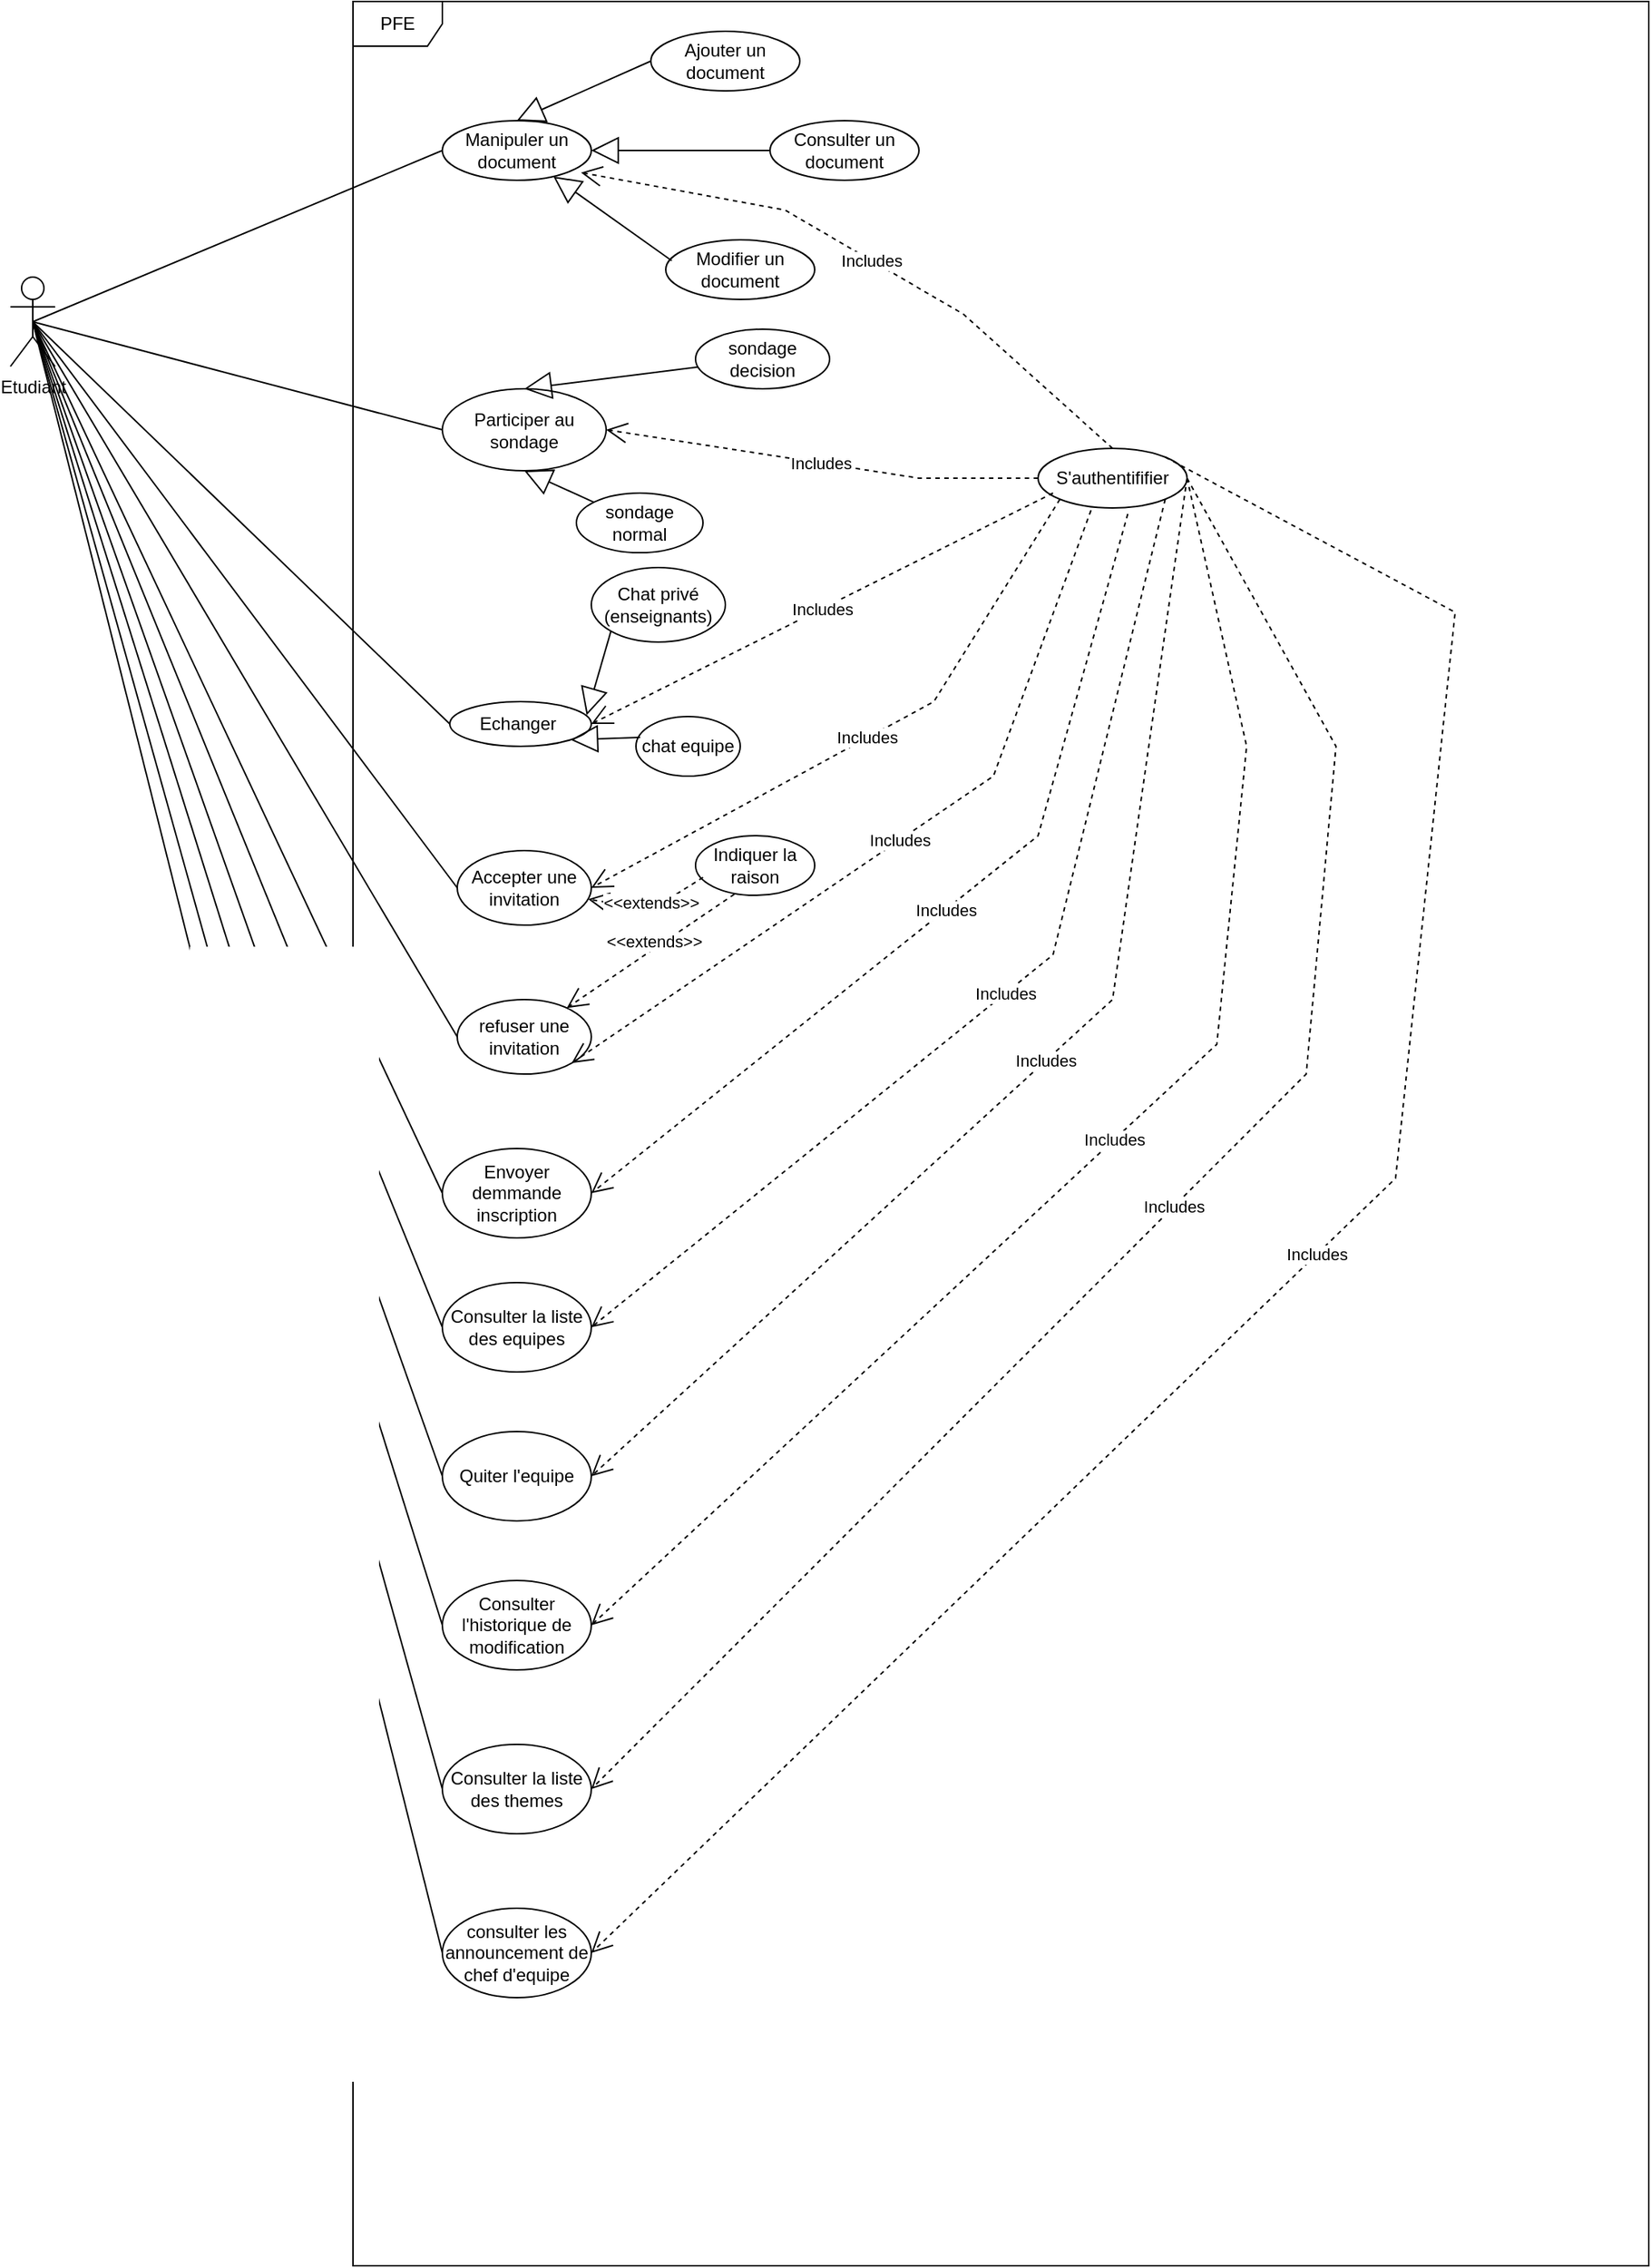 <mxfile version="16.6.6" type="github">
  <diagram id="s4mfNOLRqY41mMV1RwYY" name="Page-1">
    <mxGraphModel dx="700" dy="382" grid="1" gridSize="10" guides="1" tooltips="1" connect="1" arrows="1" fold="1" page="1" pageScale="1" pageWidth="827" pageHeight="1169" math="0" shadow="0">
      <root>
        <mxCell id="0" />
        <mxCell id="1" parent="0" />
        <mxCell id="ncF-Bivbpp6cTjjEdOAr-46" value="PFE" style="shape=umlFrame;whiteSpace=wrap;html=1;" parent="1" vertex="1">
          <mxGeometry x="420" y="40" width="870" height="1520" as="geometry" />
        </mxCell>
        <mxCell id="ncF-Bivbpp6cTjjEdOAr-1" value="Etudiant" style="shape=umlActor;verticalLabelPosition=bottom;verticalAlign=top;html=1;outlineConnect=0;" parent="1" vertex="1">
          <mxGeometry x="190" y="225" width="30" height="60" as="geometry" />
        </mxCell>
        <mxCell id="ncF-Bivbpp6cTjjEdOAr-3" value="S&#39;authentififier" style="ellipse;whiteSpace=wrap;html=1;" parent="1" vertex="1">
          <mxGeometry x="880" y="340" width="100" height="40" as="geometry" />
        </mxCell>
        <mxCell id="ncF-Bivbpp6cTjjEdOAr-5" value="Ajouter un document" style="ellipse;whiteSpace=wrap;html=1;" parent="1" vertex="1">
          <mxGeometry x="620" y="60" width="100" height="40" as="geometry" />
        </mxCell>
        <mxCell id="ncF-Bivbpp6cTjjEdOAr-8" value="Consulter un document" style="ellipse;whiteSpace=wrap;html=1;" parent="1" vertex="1">
          <mxGeometry x="700" y="120" width="100" height="40" as="geometry" />
        </mxCell>
        <mxCell id="6tH1deuUzwrDHD2pdTrn-14" style="edgeStyle=orthogonalEdgeStyle;rounded=0;orthogonalLoop=1;jettySize=auto;html=1;exitX=1;exitY=0;exitDx=0;exitDy=0;entryX=0.31;entryY=0.116;entryDx=0;entryDy=0;entryPerimeter=0;" edge="1" parent="1" source="ncF-Bivbpp6cTjjEdOAr-9" target="ncF-Bivbpp6cTjjEdOAr-46">
          <mxGeometry relative="1" as="geometry" />
        </mxCell>
        <mxCell id="ncF-Bivbpp6cTjjEdOAr-9" value="Modifier un document" style="ellipse;whiteSpace=wrap;html=1;" parent="1" vertex="1">
          <mxGeometry x="630" y="200" width="100" height="40" as="geometry" />
        </mxCell>
        <mxCell id="ncF-Bivbpp6cTjjEdOAr-11" value="Manipuler un document" style="ellipse;whiteSpace=wrap;html=1;" parent="1" vertex="1">
          <mxGeometry x="480" y="120" width="100" height="40" as="geometry" />
        </mxCell>
        <mxCell id="ncF-Bivbpp6cTjjEdOAr-13" value="" style="endArrow=block;endSize=16;endFill=0;html=1;rounded=0;entryX=1;entryY=0.5;entryDx=0;entryDy=0;" parent="1" source="ncF-Bivbpp6cTjjEdOAr-8" target="ncF-Bivbpp6cTjjEdOAr-11" edge="1">
          <mxGeometry width="160" relative="1" as="geometry">
            <mxPoint x="700" y="65" as="sourcePoint" />
            <mxPoint x="700" y="65" as="targetPoint" />
            <Array as="points" />
          </mxGeometry>
        </mxCell>
        <mxCell id="ncF-Bivbpp6cTjjEdOAr-14" value="" style="endArrow=block;endSize=16;endFill=0;html=1;rounded=0;exitX=0.04;exitY=0.35;exitDx=0;exitDy=0;exitPerimeter=0;" parent="1" source="ncF-Bivbpp6cTjjEdOAr-9" target="ncF-Bivbpp6cTjjEdOAr-11" edge="1">
          <mxGeometry x="-0.012" y="1" width="160" relative="1" as="geometry">
            <mxPoint x="690" y="295" as="sourcePoint" />
            <mxPoint x="850" y="295" as="targetPoint" />
            <Array as="points" />
            <mxPoint as="offset" />
          </mxGeometry>
        </mxCell>
        <mxCell id="ncF-Bivbpp6cTjjEdOAr-15" value="" style="endArrow=block;endSize=16;endFill=0;html=1;rounded=0;entryX=0.5;entryY=0;entryDx=0;entryDy=0;exitX=0;exitY=0.5;exitDx=0;exitDy=0;" parent="1" source="ncF-Bivbpp6cTjjEdOAr-5" target="ncF-Bivbpp6cTjjEdOAr-11" edge="1">
          <mxGeometry x="-0.318" y="3" width="160" relative="1" as="geometry">
            <mxPoint x="710" y="195" as="sourcePoint" />
            <mxPoint x="870" y="195" as="targetPoint" />
            <Array as="points" />
            <mxPoint as="offset" />
          </mxGeometry>
        </mxCell>
        <mxCell id="ncF-Bivbpp6cTjjEdOAr-17" value="Includes" style="endArrow=open;endSize=12;dashed=1;html=1;rounded=0;exitX=0.5;exitY=0;exitDx=0;exitDy=0;entryX=0.931;entryY=0.871;entryDx=0;entryDy=0;entryPerimeter=0;" parent="1" source="ncF-Bivbpp6cTjjEdOAr-3" target="ncF-Bivbpp6cTjjEdOAr-11" edge="1">
          <mxGeometry width="160" relative="1" as="geometry">
            <mxPoint x="600" y="145" as="sourcePoint" />
            <mxPoint x="760" y="145" as="targetPoint" />
            <Array as="points">
              <mxPoint x="830" y="250" />
              <mxPoint x="710" y="180" />
            </Array>
          </mxGeometry>
        </mxCell>
        <mxCell id="ncF-Bivbpp6cTjjEdOAr-19" value="Participer au sondage" style="ellipse;whiteSpace=wrap;html=1;" parent="1" vertex="1">
          <mxGeometry x="480" y="300" width="110" height="55" as="geometry" />
        </mxCell>
        <mxCell id="ncF-Bivbpp6cTjjEdOAr-20" value="Echanger&amp;nbsp;" style="ellipse;whiteSpace=wrap;html=1;" parent="1" vertex="1">
          <mxGeometry x="485" y="510" width="95" height="30" as="geometry" />
        </mxCell>
        <mxCell id="ncF-Bivbpp6cTjjEdOAr-22" value="&lt;div&gt;&lt;span&gt;Chat privé&lt;/span&gt;&lt;/div&gt;&lt;div&gt;&lt;span&gt;(enseignants)&lt;/span&gt;&lt;/div&gt;" style="ellipse;whiteSpace=wrap;html=1;" parent="1" vertex="1">
          <mxGeometry x="580" y="420" width="90" height="50" as="geometry" />
        </mxCell>
        <mxCell id="ncF-Bivbpp6cTjjEdOAr-23" value="" style="endArrow=block;endSize=16;endFill=0;html=1;rounded=0;exitX=0;exitY=1;exitDx=0;exitDy=0;entryX=0.967;entryY=0.306;entryDx=0;entryDy=0;entryPerimeter=0;" parent="1" source="ncF-Bivbpp6cTjjEdOAr-22" target="ncF-Bivbpp6cTjjEdOAr-20" edge="1">
          <mxGeometry width="160" relative="1" as="geometry">
            <mxPoint x="721.43" y="416.43" as="sourcePoint" />
            <mxPoint x="620" y="349" as="targetPoint" />
            <Array as="points" />
          </mxGeometry>
        </mxCell>
        <mxCell id="ncF-Bivbpp6cTjjEdOAr-24" value="&lt;div&gt;&lt;span&gt;chat equipe&lt;/span&gt;&lt;/div&gt;" style="ellipse;whiteSpace=wrap;html=1;" parent="1" vertex="1">
          <mxGeometry x="610" y="520" width="70" height="40" as="geometry" />
        </mxCell>
        <mxCell id="ncF-Bivbpp6cTjjEdOAr-25" value="" style="endArrow=block;endSize=16;endFill=0;html=1;rounded=0;exitX=0.04;exitY=0.35;exitDx=0;exitDy=0;exitPerimeter=0;entryX=1;entryY=1;entryDx=0;entryDy=0;" parent="1" source="ncF-Bivbpp6cTjjEdOAr-24" target="ncF-Bivbpp6cTjjEdOAr-20" edge="1">
          <mxGeometry width="160" relative="1" as="geometry">
            <mxPoint x="721.43" y="466.43" as="sourcePoint" />
            <mxPoint x="620.0" y="405.0" as="targetPoint" />
            <Array as="points" />
          </mxGeometry>
        </mxCell>
        <mxCell id="ncF-Bivbpp6cTjjEdOAr-27" value="Accepter une invitation" style="ellipse;whiteSpace=wrap;html=1;" parent="1" vertex="1">
          <mxGeometry x="490" y="610" width="90" height="50" as="geometry" />
        </mxCell>
        <mxCell id="ncF-Bivbpp6cTjjEdOAr-30" value="refuser une invitation" style="ellipse;whiteSpace=wrap;html=1;" parent="1" vertex="1">
          <mxGeometry x="490" y="710" width="90" height="50" as="geometry" />
        </mxCell>
        <mxCell id="ncF-Bivbpp6cTjjEdOAr-31" value="Indiquer la raison" style="ellipse;whiteSpace=wrap;html=1;" parent="1" vertex="1">
          <mxGeometry x="650" y="600" width="80" height="40" as="geometry" />
        </mxCell>
        <mxCell id="ncF-Bivbpp6cTjjEdOAr-32" value="&amp;lt;&amp;lt;extends&amp;gt;&amp;gt;" style="endArrow=open;endSize=12;dashed=1;html=1;rounded=0;exitX=0.063;exitY=0.7;exitDx=0;exitDy=0;exitPerimeter=0;" parent="1" source="ncF-Bivbpp6cTjjEdOAr-31" target="ncF-Bivbpp6cTjjEdOAr-27" edge="1">
          <mxGeometry x="-0.081" y="-4" width="160" relative="1" as="geometry">
            <mxPoint x="510" y="425" as="sourcePoint" />
            <mxPoint x="670" y="425" as="targetPoint" />
            <Array as="points">
              <mxPoint x="620" y="650" />
            </Array>
            <mxPoint as="offset" />
          </mxGeometry>
        </mxCell>
        <mxCell id="ncF-Bivbpp6cTjjEdOAr-33" value="&amp;lt;&amp;lt;extends&amp;gt;&amp;gt;" style="endArrow=open;endSize=12;dashed=1;html=1;rounded=0;exitX=0.326;exitY=0.981;exitDx=0;exitDy=0;exitPerimeter=0;" parent="1" source="ncF-Bivbpp6cTjjEdOAr-31" target="ncF-Bivbpp6cTjjEdOAr-30" edge="1">
          <mxGeometry x="-0.081" y="-4" width="160" relative="1" as="geometry">
            <mxPoint x="730.52" y="545" as="sourcePoint" />
            <mxPoint x="630" y="514" as="targetPoint" />
            <Array as="points" />
            <mxPoint as="offset" />
          </mxGeometry>
        </mxCell>
        <mxCell id="ncF-Bivbpp6cTjjEdOAr-36" value="Envoyer demmande&lt;br&gt;inscription" style="ellipse;whiteSpace=wrap;html=1;" parent="1" vertex="1">
          <mxGeometry x="480" y="810" width="100" height="60" as="geometry" />
        </mxCell>
        <mxCell id="ncF-Bivbpp6cTjjEdOAr-37" value="Consulter la liste des equipes" style="ellipse;whiteSpace=wrap;html=1;" parent="1" vertex="1">
          <mxGeometry x="480" y="900" width="100" height="60" as="geometry" />
        </mxCell>
        <mxCell id="ncF-Bivbpp6cTjjEdOAr-38" value="Quiter l&#39;equipe" style="ellipse;whiteSpace=wrap;html=1;" parent="1" vertex="1">
          <mxGeometry x="480" y="1000" width="100" height="60" as="geometry" />
        </mxCell>
        <mxCell id="ncF-Bivbpp6cTjjEdOAr-41" value="Consulter l&#39;historique de modification" style="ellipse;whiteSpace=wrap;html=1;" parent="1" vertex="1">
          <mxGeometry x="480" y="1100" width="100" height="60" as="geometry" />
        </mxCell>
        <mxCell id="ncF-Bivbpp6cTjjEdOAr-54" value="" style="endArrow=none;html=1;rounded=0;entryX=0;entryY=0.5;entryDx=0;entryDy=0;exitX=0.5;exitY=0.5;exitDx=0;exitDy=0;exitPerimeter=0;" parent="1" source="ncF-Bivbpp6cTjjEdOAr-1" target="ncF-Bivbpp6cTjjEdOAr-11" edge="1">
          <mxGeometry width="50" height="50" relative="1" as="geometry">
            <mxPoint x="150" y="270" as="sourcePoint" />
            <mxPoint x="200" y="220" as="targetPoint" />
          </mxGeometry>
        </mxCell>
        <mxCell id="ncF-Bivbpp6cTjjEdOAr-56" value="" style="endArrow=none;html=1;rounded=0;entryX=0.5;entryY=0.5;entryDx=0;entryDy=0;entryPerimeter=0;exitX=0;exitY=0.5;exitDx=0;exitDy=0;" parent="1" source="ncF-Bivbpp6cTjjEdOAr-19" target="ncF-Bivbpp6cTjjEdOAr-1" edge="1">
          <mxGeometry width="50" height="50" relative="1" as="geometry">
            <mxPoint x="120" y="280" as="sourcePoint" />
            <mxPoint x="170" y="230" as="targetPoint" />
          </mxGeometry>
        </mxCell>
        <mxCell id="ncF-Bivbpp6cTjjEdOAr-58" value="" style="endArrow=none;html=1;rounded=0;exitX=0.5;exitY=0.5;exitDx=0;exitDy=0;exitPerimeter=0;entryX=0;entryY=0.5;entryDx=0;entryDy=0;" parent="1" source="ncF-Bivbpp6cTjjEdOAr-1" target="ncF-Bivbpp6cTjjEdOAr-20" edge="1">
          <mxGeometry width="50" height="50" relative="1" as="geometry">
            <mxPoint x="160" y="310" as="sourcePoint" />
            <mxPoint x="210" y="260" as="targetPoint" />
          </mxGeometry>
        </mxCell>
        <mxCell id="ncF-Bivbpp6cTjjEdOAr-59" value="" style="endArrow=none;html=1;rounded=0;entryX=0;entryY=0.5;entryDx=0;entryDy=0;exitX=0.5;exitY=0.5;exitDx=0;exitDy=0;exitPerimeter=0;" parent="1" source="ncF-Bivbpp6cTjjEdOAr-1" target="ncF-Bivbpp6cTjjEdOAr-27" edge="1">
          <mxGeometry width="50" height="50" relative="1" as="geometry">
            <mxPoint x="120" y="270" as="sourcePoint" />
            <mxPoint x="170" y="220" as="targetPoint" />
          </mxGeometry>
        </mxCell>
        <mxCell id="ncF-Bivbpp6cTjjEdOAr-60" value="" style="endArrow=none;html=1;rounded=0;exitX=0.5;exitY=0.5;exitDx=0;exitDy=0;exitPerimeter=0;entryX=0;entryY=0.5;entryDx=0;entryDy=0;" parent="1" source="ncF-Bivbpp6cTjjEdOAr-1" target="ncF-Bivbpp6cTjjEdOAr-30" edge="1">
          <mxGeometry width="50" height="50" relative="1" as="geometry">
            <mxPoint x="120" y="280" as="sourcePoint" />
            <mxPoint x="170" y="230" as="targetPoint" />
          </mxGeometry>
        </mxCell>
        <mxCell id="ncF-Bivbpp6cTjjEdOAr-62" value="" style="endArrow=none;html=1;rounded=0;entryX=0.5;entryY=0.5;entryDx=0;entryDy=0;entryPerimeter=0;exitX=0;exitY=0.5;exitDx=0;exitDy=0;" parent="1" source="ncF-Bivbpp6cTjjEdOAr-36" target="ncF-Bivbpp6cTjjEdOAr-1" edge="1">
          <mxGeometry width="50" height="50" relative="1" as="geometry">
            <mxPoint x="120" y="280" as="sourcePoint" />
            <mxPoint x="170" y="230" as="targetPoint" />
          </mxGeometry>
        </mxCell>
        <mxCell id="ncF-Bivbpp6cTjjEdOAr-63" value="" style="endArrow=none;html=1;rounded=0;entryX=0;entryY=0.5;entryDx=0;entryDy=0;exitX=0.5;exitY=0.5;exitDx=0;exitDy=0;exitPerimeter=0;" parent="1" source="ncF-Bivbpp6cTjjEdOAr-1" target="ncF-Bivbpp6cTjjEdOAr-37" edge="1">
          <mxGeometry width="50" height="50" relative="1" as="geometry">
            <mxPoint x="190" y="240" as="sourcePoint" />
            <mxPoint x="170" y="230" as="targetPoint" />
          </mxGeometry>
        </mxCell>
        <mxCell id="ncF-Bivbpp6cTjjEdOAr-64" value="" style="endArrow=none;html=1;rounded=0;entryX=0.5;entryY=0.5;entryDx=0;entryDy=0;entryPerimeter=0;exitX=0;exitY=0.5;exitDx=0;exitDy=0;" parent="1" source="ncF-Bivbpp6cTjjEdOAr-38" target="ncF-Bivbpp6cTjjEdOAr-1" edge="1">
          <mxGeometry width="50" height="50" relative="1" as="geometry">
            <mxPoint x="130" y="280" as="sourcePoint" />
            <mxPoint x="180" y="230" as="targetPoint" />
          </mxGeometry>
        </mxCell>
        <mxCell id="ncF-Bivbpp6cTjjEdOAr-65" value="" style="endArrow=none;html=1;rounded=0;exitX=0.5;exitY=0.5;exitDx=0;exitDy=0;exitPerimeter=0;entryX=0;entryY=0.5;entryDx=0;entryDy=0;" parent="1" source="ncF-Bivbpp6cTjjEdOAr-1" target="ncF-Bivbpp6cTjjEdOAr-41" edge="1">
          <mxGeometry width="50" height="50" relative="1" as="geometry">
            <mxPoint x="120" y="270" as="sourcePoint" />
            <mxPoint x="170" y="220" as="targetPoint" />
          </mxGeometry>
        </mxCell>
        <mxCell id="ncF-Bivbpp6cTjjEdOAr-66" value="Includes" style="endArrow=open;endSize=12;dashed=1;html=1;rounded=0;exitX=0;exitY=0.5;exitDx=0;exitDy=0;entryX=1;entryY=0.5;entryDx=0;entryDy=0;" parent="1" source="ncF-Bivbpp6cTjjEdOAr-3" target="ncF-Bivbpp6cTjjEdOAr-19" edge="1">
          <mxGeometry width="160" relative="1" as="geometry">
            <mxPoint x="940" y="350" as="sourcePoint" />
            <mxPoint x="583.1" y="219.84" as="targetPoint" />
            <Array as="points">
              <mxPoint x="800" y="360" />
            </Array>
          </mxGeometry>
        </mxCell>
        <mxCell id="ncF-Bivbpp6cTjjEdOAr-67" value="Includes" style="endArrow=open;endSize=12;dashed=1;html=1;rounded=0;exitX=0;exitY=0.5;exitDx=0;exitDy=0;entryX=1;entryY=0.5;entryDx=0;entryDy=0;" parent="1" target="ncF-Bivbpp6cTjjEdOAr-20" edge="1">
          <mxGeometry width="160" relative="1" as="geometry">
            <mxPoint x="890" y="370" as="sourcePoint" />
            <mxPoint x="590.0" y="305" as="targetPoint" />
            <Array as="points">
              <mxPoint x="810" y="410" />
            </Array>
          </mxGeometry>
        </mxCell>
        <mxCell id="ncF-Bivbpp6cTjjEdOAr-68" value="Includes" style="endArrow=open;endSize=12;dashed=1;html=1;rounded=0;exitX=0;exitY=1;exitDx=0;exitDy=0;entryX=1;entryY=0.5;entryDx=0;entryDy=0;" parent="1" source="ncF-Bivbpp6cTjjEdOAr-3" target="ncF-Bivbpp6cTjjEdOAr-27" edge="1">
          <mxGeometry width="160" relative="1" as="geometry">
            <mxPoint x="900" y="380" as="sourcePoint" />
            <mxPoint x="570" y="480" as="targetPoint" />
            <Array as="points">
              <mxPoint x="810" y="510" />
            </Array>
          </mxGeometry>
        </mxCell>
        <mxCell id="ncF-Bivbpp6cTjjEdOAr-69" value="Includes" style="endArrow=open;endSize=12;dashed=1;html=1;rounded=0;exitX=0.355;exitY=1.04;exitDx=0;exitDy=0;entryX=1;entryY=1;entryDx=0;entryDy=0;exitPerimeter=0;" parent="1" source="ncF-Bivbpp6cTjjEdOAr-3" target="ncF-Bivbpp6cTjjEdOAr-30" edge="1">
          <mxGeometry width="160" relative="1" as="geometry">
            <mxPoint x="910" y="390" as="sourcePoint" />
            <mxPoint x="580" y="485" as="targetPoint" />
            <Array as="points">
              <mxPoint x="850" y="560" />
            </Array>
          </mxGeometry>
        </mxCell>
        <mxCell id="ncF-Bivbpp6cTjjEdOAr-70" value="Includes" style="endArrow=open;endSize=12;dashed=1;html=1;rounded=0;exitX=0.602;exitY=1.099;exitDx=0;exitDy=0;entryX=1;entryY=0.5;entryDx=0;entryDy=0;exitPerimeter=0;" parent="1" source="ncF-Bivbpp6cTjjEdOAr-3" target="ncF-Bivbpp6cTjjEdOAr-36" edge="1">
          <mxGeometry width="160" relative="1" as="geometry">
            <mxPoint x="940" y="390" as="sourcePoint" />
            <mxPoint x="535" y="610" as="targetPoint" />
            <Array as="points">
              <mxPoint x="880" y="600" />
            </Array>
          </mxGeometry>
        </mxCell>
        <mxCell id="ncF-Bivbpp6cTjjEdOAr-71" value="Includes" style="endArrow=open;endSize=12;dashed=1;html=1;rounded=0;exitX=1;exitY=1;exitDx=0;exitDy=0;entryX=1;entryY=0.5;entryDx=0;entryDy=0;" parent="1" source="ncF-Bivbpp6cTjjEdOAr-3" target="ncF-Bivbpp6cTjjEdOAr-37" edge="1">
          <mxGeometry width="160" relative="1" as="geometry">
            <mxPoint x="950.2" y="393.96" as="sourcePoint" />
            <mxPoint x="580" y="690.0" as="targetPoint" />
            <Array as="points">
              <mxPoint x="890" y="680" />
            </Array>
          </mxGeometry>
        </mxCell>
        <mxCell id="ncF-Bivbpp6cTjjEdOAr-72" value="Includes" style="endArrow=open;endSize=12;dashed=1;html=1;rounded=0;entryX=1;entryY=0.5;entryDx=0;entryDy=0;exitX=1;exitY=0.5;exitDx=0;exitDy=0;" parent="1" source="ncF-Bivbpp6cTjjEdOAr-3" target="ncF-Bivbpp6cTjjEdOAr-38" edge="1">
          <mxGeometry width="160" relative="1" as="geometry">
            <mxPoint x="980" y="380" as="sourcePoint" />
            <mxPoint x="580" y="830.0" as="targetPoint" />
            <Array as="points">
              <mxPoint x="930" y="710" />
            </Array>
          </mxGeometry>
        </mxCell>
        <mxCell id="ncF-Bivbpp6cTjjEdOAr-73" value="Includes" style="endArrow=open;endSize=12;dashed=1;html=1;rounded=0;exitX=1;exitY=0.5;exitDx=0;exitDy=0;entryX=1;entryY=0.5;entryDx=0;entryDy=0;" parent="1" source="ncF-Bivbpp6cTjjEdOAr-3" target="ncF-Bivbpp6cTjjEdOAr-41" edge="1">
          <mxGeometry width="160" relative="1" as="geometry">
            <mxPoint x="990" y="370" as="sourcePoint" />
            <mxPoint x="580" y="950.0" as="targetPoint" />
            <Array as="points">
              <mxPoint x="1020" y="540" />
              <mxPoint x="1000" y="740" />
            </Array>
          </mxGeometry>
        </mxCell>
        <mxCell id="dV6HEZSPKr9A8u3LO5hF-1" value="Consulter la liste des themes" style="ellipse;whiteSpace=wrap;html=1;" parent="1" vertex="1">
          <mxGeometry x="480" y="1210" width="100" height="60" as="geometry" />
        </mxCell>
        <mxCell id="dV6HEZSPKr9A8u3LO5hF-4" value="consulter les announcement de chef d&#39;equipe" style="ellipse;whiteSpace=wrap;html=1;" parent="1" vertex="1">
          <mxGeometry x="480" y="1320" width="100" height="60" as="geometry" />
        </mxCell>
        <mxCell id="dV6HEZSPKr9A8u3LO5hF-8" value="" style="endArrow=none;html=1;rounded=0;entryX=0.5;entryY=0.5;entryDx=0;entryDy=0;entryPerimeter=0;exitX=0;exitY=0.5;exitDx=0;exitDy=0;" parent="1" source="dV6HEZSPKr9A8u3LO5hF-1" target="ncF-Bivbpp6cTjjEdOAr-1" edge="1">
          <mxGeometry width="50" height="50" relative="1" as="geometry">
            <mxPoint x="190" y="300" as="sourcePoint" />
            <mxPoint x="240" y="250" as="targetPoint" />
          </mxGeometry>
        </mxCell>
        <mxCell id="dV6HEZSPKr9A8u3LO5hF-9" value="" style="endArrow=none;html=1;rounded=0;entryX=0.5;entryY=0.5;entryDx=0;entryDy=0;entryPerimeter=0;exitX=0;exitY=0.5;exitDx=0;exitDy=0;" parent="1" source="dV6HEZSPKr9A8u3LO5hF-4" target="ncF-Bivbpp6cTjjEdOAr-1" edge="1">
          <mxGeometry width="50" height="50" relative="1" as="geometry">
            <mxPoint x="200" y="310" as="sourcePoint" />
            <mxPoint x="250" y="260" as="targetPoint" />
          </mxGeometry>
        </mxCell>
        <mxCell id="dV6HEZSPKr9A8u3LO5hF-10" value="Includes" style="endArrow=open;endSize=12;dashed=1;html=1;rounded=0;exitX=1;exitY=0.5;exitDx=0;exitDy=0;entryX=1;entryY=0.5;entryDx=0;entryDy=0;" parent="1" source="ncF-Bivbpp6cTjjEdOAr-3" target="dV6HEZSPKr9A8u3LO5hF-1" edge="1">
          <mxGeometry width="160" relative="1" as="geometry">
            <mxPoint x="990" y="370.0" as="sourcePoint" />
            <mxPoint x="580.0" y="1020" as="targetPoint" />
            <Array as="points">
              <mxPoint x="1080" y="540" />
              <mxPoint x="1060" y="760" />
            </Array>
          </mxGeometry>
        </mxCell>
        <mxCell id="dV6HEZSPKr9A8u3LO5hF-11" value="Includes" style="endArrow=open;endSize=12;dashed=1;html=1;rounded=0;exitX=1;exitY=0;exitDx=0;exitDy=0;entryX=1;entryY=0.5;entryDx=0;entryDy=0;" parent="1" source="ncF-Bivbpp6cTjjEdOAr-3" target="dV6HEZSPKr9A8u3LO5hF-4" edge="1">
          <mxGeometry width="160" relative="1" as="geometry">
            <mxPoint x="990" y="370.0" as="sourcePoint" />
            <mxPoint x="580.0" y="1130" as="targetPoint" />
            <Array as="points">
              <mxPoint x="1160" y="450" />
              <mxPoint x="1120" y="830" />
            </Array>
          </mxGeometry>
        </mxCell>
        <mxCell id="6tH1deuUzwrDHD2pdTrn-2" value="" style="endArrow=block;endSize=16;endFill=0;html=1;rounded=0;startArrow=none;entryX=0.5;entryY=1;entryDx=0;entryDy=0;" edge="1" parent="1" source="6tH1deuUzwrDHD2pdTrn-3" target="ncF-Bivbpp6cTjjEdOAr-19">
          <mxGeometry x="-0.012" y="1" width="160" relative="1" as="geometry">
            <mxPoint x="600" y="330" as="sourcePoint" />
            <mxPoint x="520" y="330" as="targetPoint" />
            <Array as="points" />
            <mxPoint as="offset" />
          </mxGeometry>
        </mxCell>
        <mxCell id="6tH1deuUzwrDHD2pdTrn-3" value="sondage normal" style="ellipse;whiteSpace=wrap;html=1;" vertex="1" parent="1">
          <mxGeometry x="570" y="370" width="85" height="40" as="geometry" />
        </mxCell>
        <mxCell id="6tH1deuUzwrDHD2pdTrn-11" value="" style="endArrow=block;endSize=16;endFill=0;html=1;rounded=0;startArrow=none;entryX=0.5;entryY=0;entryDx=0;entryDy=0;" edge="1" parent="1" source="6tH1deuUzwrDHD2pdTrn-12" target="ncF-Bivbpp6cTjjEdOAr-19">
          <mxGeometry x="-0.012" y="1" width="160" relative="1" as="geometry">
            <mxPoint x="605" y="175" as="sourcePoint" />
            <mxPoint x="515" y="200.0" as="targetPoint" />
            <Array as="points" />
            <mxPoint as="offset" />
          </mxGeometry>
        </mxCell>
        <mxCell id="6tH1deuUzwrDHD2pdTrn-12" value="sondage decision" style="ellipse;whiteSpace=wrap;html=1;" vertex="1" parent="1">
          <mxGeometry x="650" y="260" width="90" height="40" as="geometry" />
        </mxCell>
      </root>
    </mxGraphModel>
  </diagram>
</mxfile>
